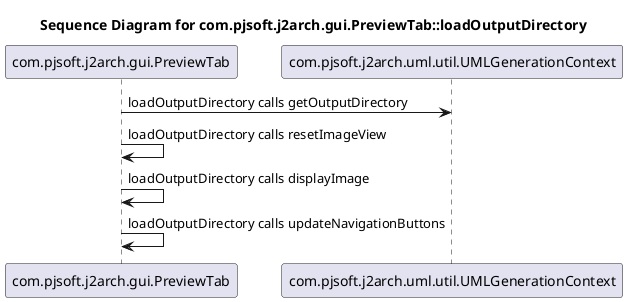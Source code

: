 @startuml
title Sequence Diagram for com.pjsoft.j2arch.gui.PreviewTab::loadOutputDirectory
com.pjsoft.j2arch.gui.PreviewTab -> com.pjsoft.j2arch.uml.util.UMLGenerationContext : loadOutputDirectory calls getOutputDirectory
com.pjsoft.j2arch.gui.PreviewTab -> com.pjsoft.j2arch.gui.PreviewTab : loadOutputDirectory calls resetImageView
com.pjsoft.j2arch.gui.PreviewTab -> com.pjsoft.j2arch.gui.PreviewTab : loadOutputDirectory calls displayImage
com.pjsoft.j2arch.gui.PreviewTab -> com.pjsoft.j2arch.gui.PreviewTab : loadOutputDirectory calls updateNavigationButtons
@enduml
